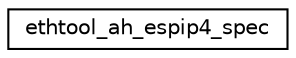 digraph G
{
  edge [fontname="Helvetica",fontsize="10",labelfontname="Helvetica",labelfontsize="10"];
  node [fontname="Helvetica",fontsize="10",shape=record];
  rankdir="LR";
  Node1 [label="ethtool_ah_espip4_spec",height=0.2,width=0.4,color="black", fillcolor="white", style="filled",URL="$structethtool__ah__espip4__spec.html"];
}
